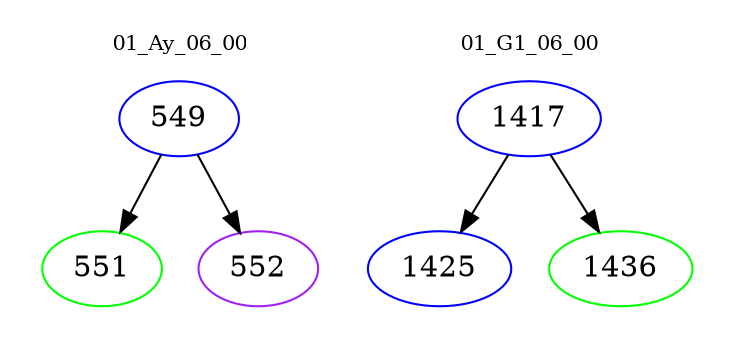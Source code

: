 digraph{
subgraph cluster_0 {
color = white
label = "01_Ay_06_00";
fontsize=10;
T0_549 [label="549", color="blue"]
T0_549 -> T0_551 [color="black"]
T0_551 [label="551", color="green"]
T0_549 -> T0_552 [color="black"]
T0_552 [label="552", color="purple"]
}
subgraph cluster_1 {
color = white
label = "01_G1_06_00";
fontsize=10;
T1_1417 [label="1417", color="blue"]
T1_1417 -> T1_1425 [color="black"]
T1_1425 [label="1425", color="blue"]
T1_1417 -> T1_1436 [color="black"]
T1_1436 [label="1436", color="green"]
}
}
